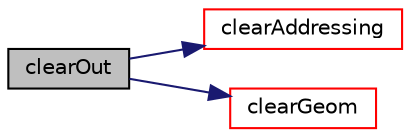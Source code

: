 digraph "clearOut"
{
  bgcolor="transparent";
  edge [fontname="Helvetica",fontsize="10",labelfontname="Helvetica",labelfontsize="10"];
  node [fontname="Helvetica",fontsize="10",shape=record];
  rankdir="LR";
  Node1 [label="clearOut",height=0.2,width=0.4,color="black", fillcolor="grey75", style="filled", fontcolor="black"];
  Node1 -> Node2 [color="midnightblue",fontsize="10",style="solid",fontname="Helvetica"];
  Node2 [label="clearAddressing",height=0.2,width=0.4,color="red",URL="$a02516.html#aac1ee7169044dccb262b78097d6ab1a8",tooltip="Clear addressing. "];
  Node1 -> Node3 [color="midnightblue",fontsize="10",style="solid",fontname="Helvetica"];
  Node3 [label="clearGeom",height=0.2,width=0.4,color="red",URL="$a02516.html#a499a7f858dc495c47b618e168fec6372",tooltip="Clear geometry. "];
}
